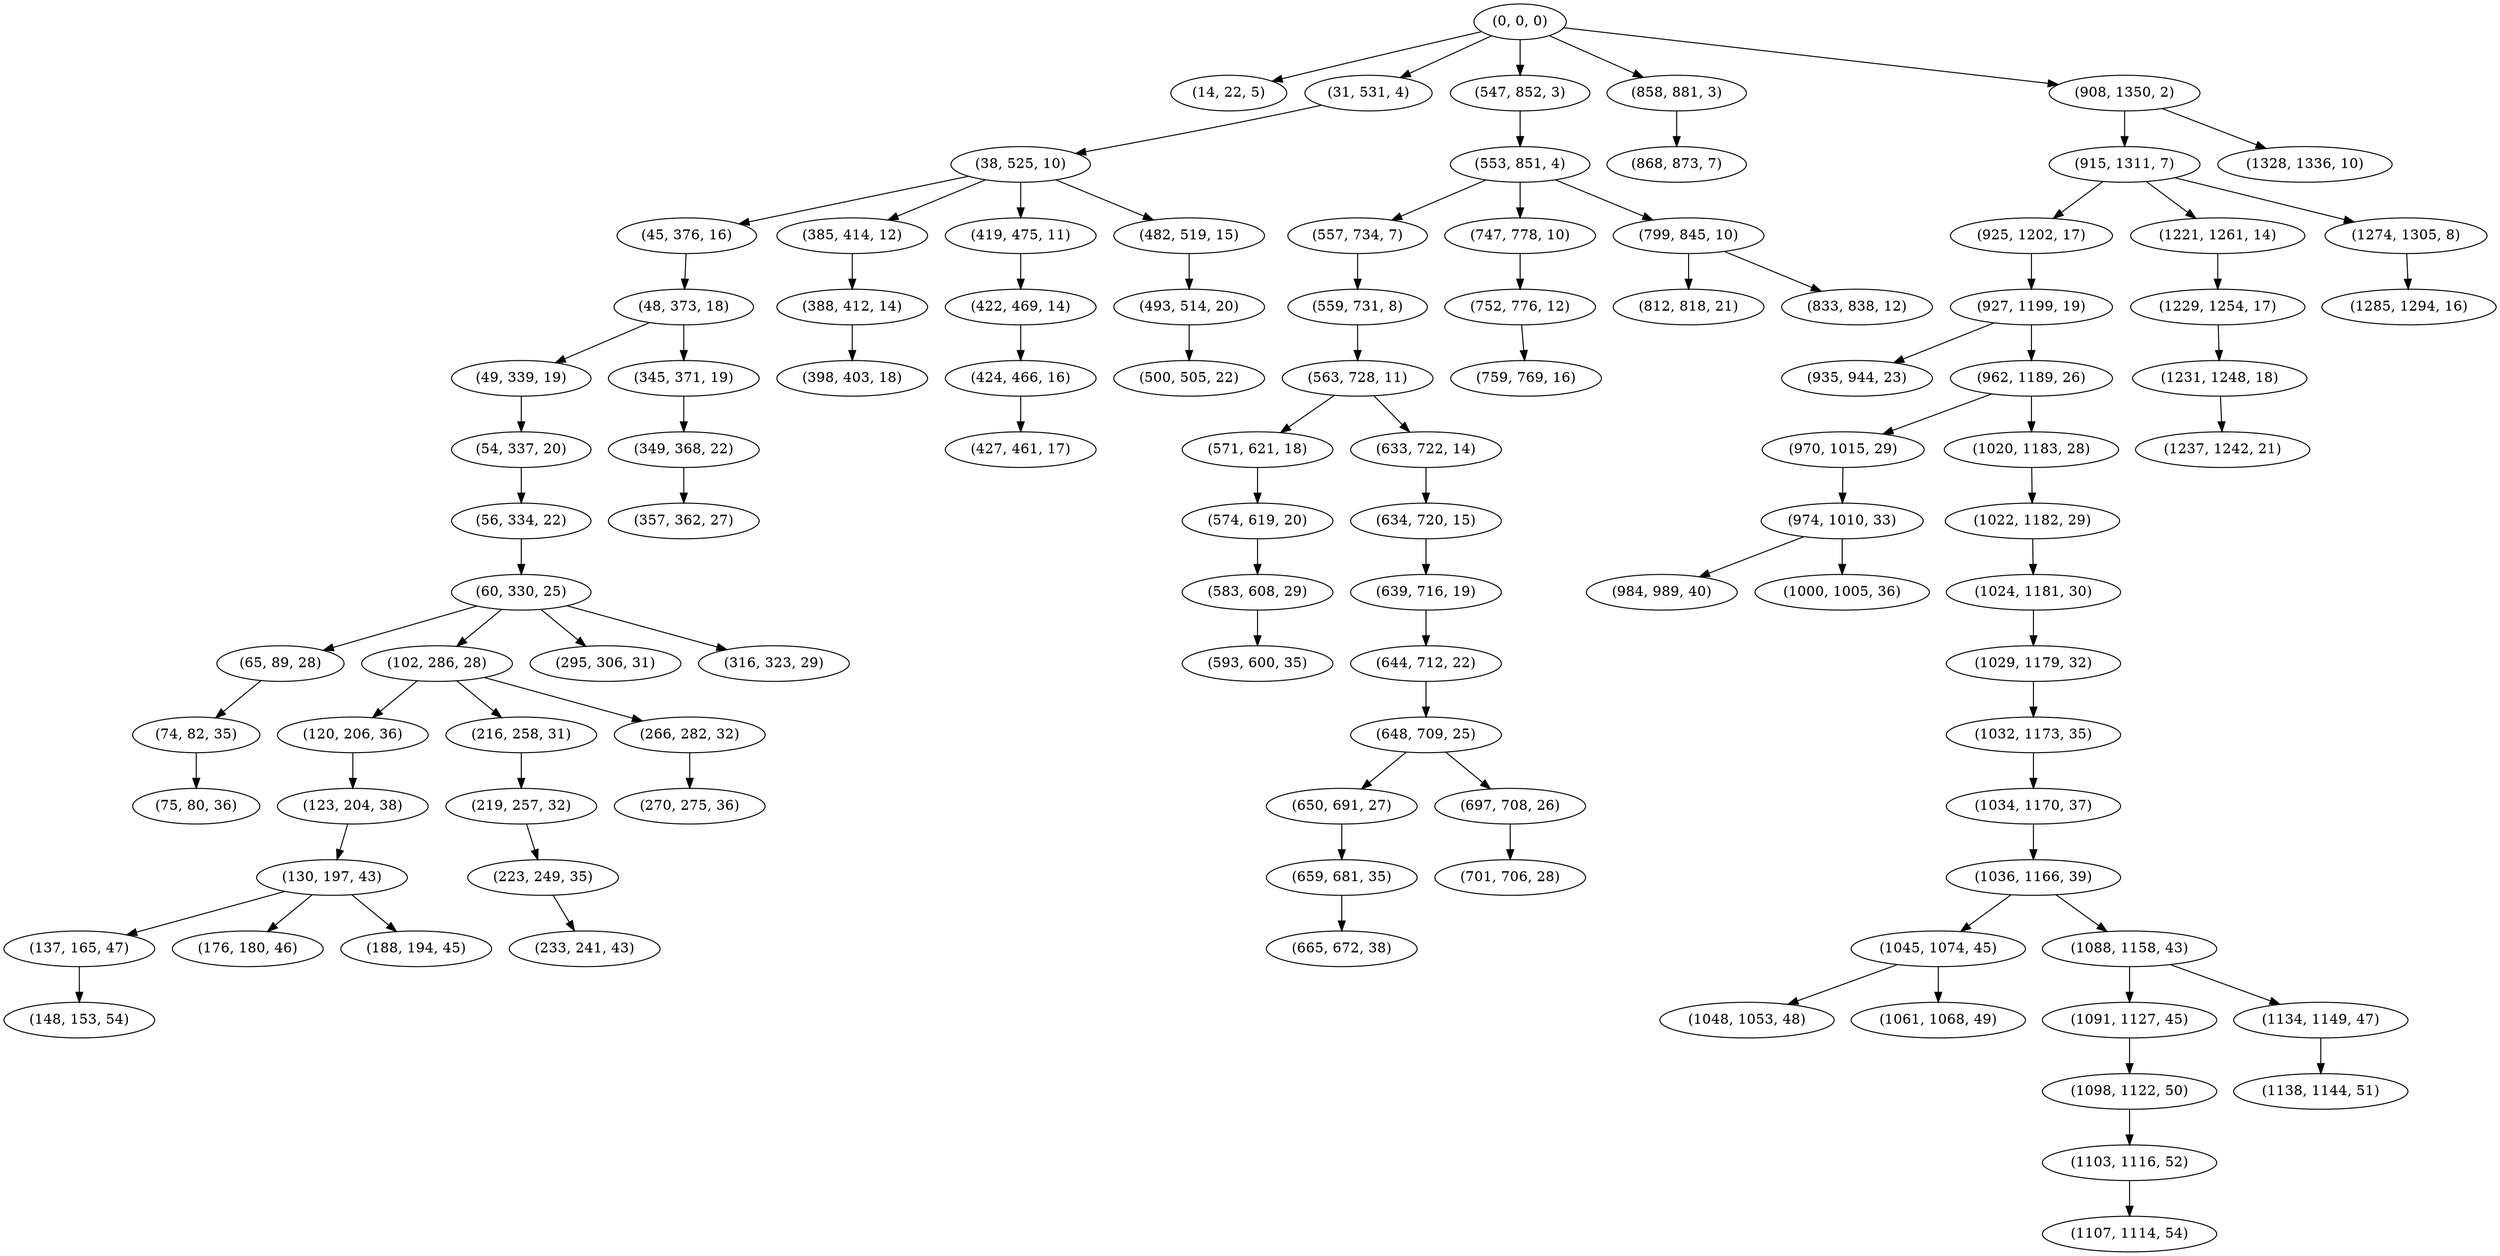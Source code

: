 digraph tree {
    "(0, 0, 0)";
    "(14, 22, 5)";
    "(31, 531, 4)";
    "(38, 525, 10)";
    "(45, 376, 16)";
    "(48, 373, 18)";
    "(49, 339, 19)";
    "(54, 337, 20)";
    "(56, 334, 22)";
    "(60, 330, 25)";
    "(65, 89, 28)";
    "(74, 82, 35)";
    "(75, 80, 36)";
    "(102, 286, 28)";
    "(120, 206, 36)";
    "(123, 204, 38)";
    "(130, 197, 43)";
    "(137, 165, 47)";
    "(148, 153, 54)";
    "(176, 180, 46)";
    "(188, 194, 45)";
    "(216, 258, 31)";
    "(219, 257, 32)";
    "(223, 249, 35)";
    "(233, 241, 43)";
    "(266, 282, 32)";
    "(270, 275, 36)";
    "(295, 306, 31)";
    "(316, 323, 29)";
    "(345, 371, 19)";
    "(349, 368, 22)";
    "(357, 362, 27)";
    "(385, 414, 12)";
    "(388, 412, 14)";
    "(398, 403, 18)";
    "(419, 475, 11)";
    "(422, 469, 14)";
    "(424, 466, 16)";
    "(427, 461, 17)";
    "(482, 519, 15)";
    "(493, 514, 20)";
    "(500, 505, 22)";
    "(547, 852, 3)";
    "(553, 851, 4)";
    "(557, 734, 7)";
    "(559, 731, 8)";
    "(563, 728, 11)";
    "(571, 621, 18)";
    "(574, 619, 20)";
    "(583, 608, 29)";
    "(593, 600, 35)";
    "(633, 722, 14)";
    "(634, 720, 15)";
    "(639, 716, 19)";
    "(644, 712, 22)";
    "(648, 709, 25)";
    "(650, 691, 27)";
    "(659, 681, 35)";
    "(665, 672, 38)";
    "(697, 708, 26)";
    "(701, 706, 28)";
    "(747, 778, 10)";
    "(752, 776, 12)";
    "(759, 769, 16)";
    "(799, 845, 10)";
    "(812, 818, 21)";
    "(833, 838, 12)";
    "(858, 881, 3)";
    "(868, 873, 7)";
    "(908, 1350, 2)";
    "(915, 1311, 7)";
    "(925, 1202, 17)";
    "(927, 1199, 19)";
    "(935, 944, 23)";
    "(962, 1189, 26)";
    "(970, 1015, 29)";
    "(974, 1010, 33)";
    "(984, 989, 40)";
    "(1000, 1005, 36)";
    "(1020, 1183, 28)";
    "(1022, 1182, 29)";
    "(1024, 1181, 30)";
    "(1029, 1179, 32)";
    "(1032, 1173, 35)";
    "(1034, 1170, 37)";
    "(1036, 1166, 39)";
    "(1045, 1074, 45)";
    "(1048, 1053, 48)";
    "(1061, 1068, 49)";
    "(1088, 1158, 43)";
    "(1091, 1127, 45)";
    "(1098, 1122, 50)";
    "(1103, 1116, 52)";
    "(1107, 1114, 54)";
    "(1134, 1149, 47)";
    "(1138, 1144, 51)";
    "(1221, 1261, 14)";
    "(1229, 1254, 17)";
    "(1231, 1248, 18)";
    "(1237, 1242, 21)";
    "(1274, 1305, 8)";
    "(1285, 1294, 16)";
    "(1328, 1336, 10)";
    "(0, 0, 0)" -> "(14, 22, 5)";
    "(0, 0, 0)" -> "(31, 531, 4)";
    "(0, 0, 0)" -> "(547, 852, 3)";
    "(0, 0, 0)" -> "(858, 881, 3)";
    "(0, 0, 0)" -> "(908, 1350, 2)";
    "(31, 531, 4)" -> "(38, 525, 10)";
    "(38, 525, 10)" -> "(45, 376, 16)";
    "(38, 525, 10)" -> "(385, 414, 12)";
    "(38, 525, 10)" -> "(419, 475, 11)";
    "(38, 525, 10)" -> "(482, 519, 15)";
    "(45, 376, 16)" -> "(48, 373, 18)";
    "(48, 373, 18)" -> "(49, 339, 19)";
    "(48, 373, 18)" -> "(345, 371, 19)";
    "(49, 339, 19)" -> "(54, 337, 20)";
    "(54, 337, 20)" -> "(56, 334, 22)";
    "(56, 334, 22)" -> "(60, 330, 25)";
    "(60, 330, 25)" -> "(65, 89, 28)";
    "(60, 330, 25)" -> "(102, 286, 28)";
    "(60, 330, 25)" -> "(295, 306, 31)";
    "(60, 330, 25)" -> "(316, 323, 29)";
    "(65, 89, 28)" -> "(74, 82, 35)";
    "(74, 82, 35)" -> "(75, 80, 36)";
    "(102, 286, 28)" -> "(120, 206, 36)";
    "(102, 286, 28)" -> "(216, 258, 31)";
    "(102, 286, 28)" -> "(266, 282, 32)";
    "(120, 206, 36)" -> "(123, 204, 38)";
    "(123, 204, 38)" -> "(130, 197, 43)";
    "(130, 197, 43)" -> "(137, 165, 47)";
    "(130, 197, 43)" -> "(176, 180, 46)";
    "(130, 197, 43)" -> "(188, 194, 45)";
    "(137, 165, 47)" -> "(148, 153, 54)";
    "(216, 258, 31)" -> "(219, 257, 32)";
    "(219, 257, 32)" -> "(223, 249, 35)";
    "(223, 249, 35)" -> "(233, 241, 43)";
    "(266, 282, 32)" -> "(270, 275, 36)";
    "(345, 371, 19)" -> "(349, 368, 22)";
    "(349, 368, 22)" -> "(357, 362, 27)";
    "(385, 414, 12)" -> "(388, 412, 14)";
    "(388, 412, 14)" -> "(398, 403, 18)";
    "(419, 475, 11)" -> "(422, 469, 14)";
    "(422, 469, 14)" -> "(424, 466, 16)";
    "(424, 466, 16)" -> "(427, 461, 17)";
    "(482, 519, 15)" -> "(493, 514, 20)";
    "(493, 514, 20)" -> "(500, 505, 22)";
    "(547, 852, 3)" -> "(553, 851, 4)";
    "(553, 851, 4)" -> "(557, 734, 7)";
    "(553, 851, 4)" -> "(747, 778, 10)";
    "(553, 851, 4)" -> "(799, 845, 10)";
    "(557, 734, 7)" -> "(559, 731, 8)";
    "(559, 731, 8)" -> "(563, 728, 11)";
    "(563, 728, 11)" -> "(571, 621, 18)";
    "(563, 728, 11)" -> "(633, 722, 14)";
    "(571, 621, 18)" -> "(574, 619, 20)";
    "(574, 619, 20)" -> "(583, 608, 29)";
    "(583, 608, 29)" -> "(593, 600, 35)";
    "(633, 722, 14)" -> "(634, 720, 15)";
    "(634, 720, 15)" -> "(639, 716, 19)";
    "(639, 716, 19)" -> "(644, 712, 22)";
    "(644, 712, 22)" -> "(648, 709, 25)";
    "(648, 709, 25)" -> "(650, 691, 27)";
    "(648, 709, 25)" -> "(697, 708, 26)";
    "(650, 691, 27)" -> "(659, 681, 35)";
    "(659, 681, 35)" -> "(665, 672, 38)";
    "(697, 708, 26)" -> "(701, 706, 28)";
    "(747, 778, 10)" -> "(752, 776, 12)";
    "(752, 776, 12)" -> "(759, 769, 16)";
    "(799, 845, 10)" -> "(812, 818, 21)";
    "(799, 845, 10)" -> "(833, 838, 12)";
    "(858, 881, 3)" -> "(868, 873, 7)";
    "(908, 1350, 2)" -> "(915, 1311, 7)";
    "(908, 1350, 2)" -> "(1328, 1336, 10)";
    "(915, 1311, 7)" -> "(925, 1202, 17)";
    "(915, 1311, 7)" -> "(1221, 1261, 14)";
    "(915, 1311, 7)" -> "(1274, 1305, 8)";
    "(925, 1202, 17)" -> "(927, 1199, 19)";
    "(927, 1199, 19)" -> "(935, 944, 23)";
    "(927, 1199, 19)" -> "(962, 1189, 26)";
    "(962, 1189, 26)" -> "(970, 1015, 29)";
    "(962, 1189, 26)" -> "(1020, 1183, 28)";
    "(970, 1015, 29)" -> "(974, 1010, 33)";
    "(974, 1010, 33)" -> "(984, 989, 40)";
    "(974, 1010, 33)" -> "(1000, 1005, 36)";
    "(1020, 1183, 28)" -> "(1022, 1182, 29)";
    "(1022, 1182, 29)" -> "(1024, 1181, 30)";
    "(1024, 1181, 30)" -> "(1029, 1179, 32)";
    "(1029, 1179, 32)" -> "(1032, 1173, 35)";
    "(1032, 1173, 35)" -> "(1034, 1170, 37)";
    "(1034, 1170, 37)" -> "(1036, 1166, 39)";
    "(1036, 1166, 39)" -> "(1045, 1074, 45)";
    "(1036, 1166, 39)" -> "(1088, 1158, 43)";
    "(1045, 1074, 45)" -> "(1048, 1053, 48)";
    "(1045, 1074, 45)" -> "(1061, 1068, 49)";
    "(1088, 1158, 43)" -> "(1091, 1127, 45)";
    "(1088, 1158, 43)" -> "(1134, 1149, 47)";
    "(1091, 1127, 45)" -> "(1098, 1122, 50)";
    "(1098, 1122, 50)" -> "(1103, 1116, 52)";
    "(1103, 1116, 52)" -> "(1107, 1114, 54)";
    "(1134, 1149, 47)" -> "(1138, 1144, 51)";
    "(1221, 1261, 14)" -> "(1229, 1254, 17)";
    "(1229, 1254, 17)" -> "(1231, 1248, 18)";
    "(1231, 1248, 18)" -> "(1237, 1242, 21)";
    "(1274, 1305, 8)" -> "(1285, 1294, 16)";
}
